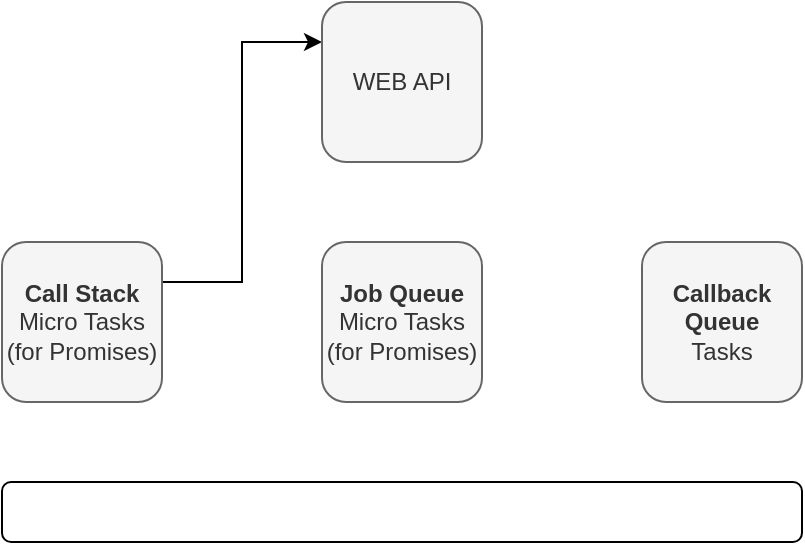 <mxfile version="21.3.6" type="github">
  <diagram name="Page-1" id="3G1EZCsPa_Am8cwKu3Vh">
    <mxGraphModel dx="1589" dy="1200" grid="1" gridSize="10" guides="1" tooltips="1" connect="1" arrows="1" fold="1" page="1" pageScale="1" pageWidth="827" pageHeight="1169" math="0" shadow="0">
      <root>
        <mxCell id="0" />
        <mxCell id="1" parent="0" />
        <mxCell id="Wj_xxbjdGeCXi83SOpZb-9" style="edgeStyle=orthogonalEdgeStyle;rounded=0;orthogonalLoop=1;jettySize=auto;html=1;exitX=1;exitY=0.25;exitDx=0;exitDy=0;entryX=0;entryY=0.25;entryDx=0;entryDy=0;" edge="1" parent="1" source="Wj_xxbjdGeCXi83SOpZb-1" target="Wj_xxbjdGeCXi83SOpZb-8">
          <mxGeometry relative="1" as="geometry" />
        </mxCell>
        <mxCell id="Wj_xxbjdGeCXi83SOpZb-1" value="&lt;b style=&quot;border-color: var(--border-color);&quot;&gt;Call Stack&lt;/b&gt;&lt;br style=&quot;border-color: var(--border-color);&quot;&gt;Micro Tasks&lt;br style=&quot;border-color: var(--border-color);&quot;&gt;(for Promises)" style="rounded=1;whiteSpace=wrap;html=1;fillColor=#f5f5f5;strokeColor=#666666;fontColor=#333333;flipH=0;" vertex="1" parent="1">
          <mxGeometry x="200" y="200" width="80" height="80" as="geometry" />
        </mxCell>
        <mxCell id="Wj_xxbjdGeCXi83SOpZb-6" value="&lt;b&gt;Job Queue&lt;/b&gt;&lt;br&gt;Micro Tasks&lt;br&gt;(for Promises)" style="rounded=1;whiteSpace=wrap;html=1;fillColor=#f5f5f5;strokeColor=#666666;fontColor=#333333;flipH=0;" vertex="1" parent="1">
          <mxGeometry x="360" y="200" width="80" height="80" as="geometry" />
        </mxCell>
        <mxCell id="Wj_xxbjdGeCXi83SOpZb-7" value="&lt;b style=&quot;border-color: var(--border-color);&quot;&gt;Callback Queue&lt;/b&gt;&lt;br style=&quot;border-color: var(--border-color);&quot;&gt;Tasks" style="rounded=1;whiteSpace=wrap;html=1;fillColor=#f5f5f5;strokeColor=#666666;fontColor=#333333;flipH=0;" vertex="1" parent="1">
          <mxGeometry x="520" y="200" width="80" height="80" as="geometry" />
        </mxCell>
        <mxCell id="Wj_xxbjdGeCXi83SOpZb-8" value="WEB API" style="rounded=1;whiteSpace=wrap;html=1;fillColor=#f5f5f5;strokeColor=#666666;fontColor=#333333;" vertex="1" parent="1">
          <mxGeometry x="360" y="80" width="80" height="80" as="geometry" />
        </mxCell>
        <mxCell id="Wj_xxbjdGeCXi83SOpZb-11" value="" style="rounded=1;whiteSpace=wrap;html=1;fillColor=none;" vertex="1" parent="1">
          <mxGeometry x="200" y="320" width="400" height="30" as="geometry" />
        </mxCell>
      </root>
    </mxGraphModel>
  </diagram>
</mxfile>

